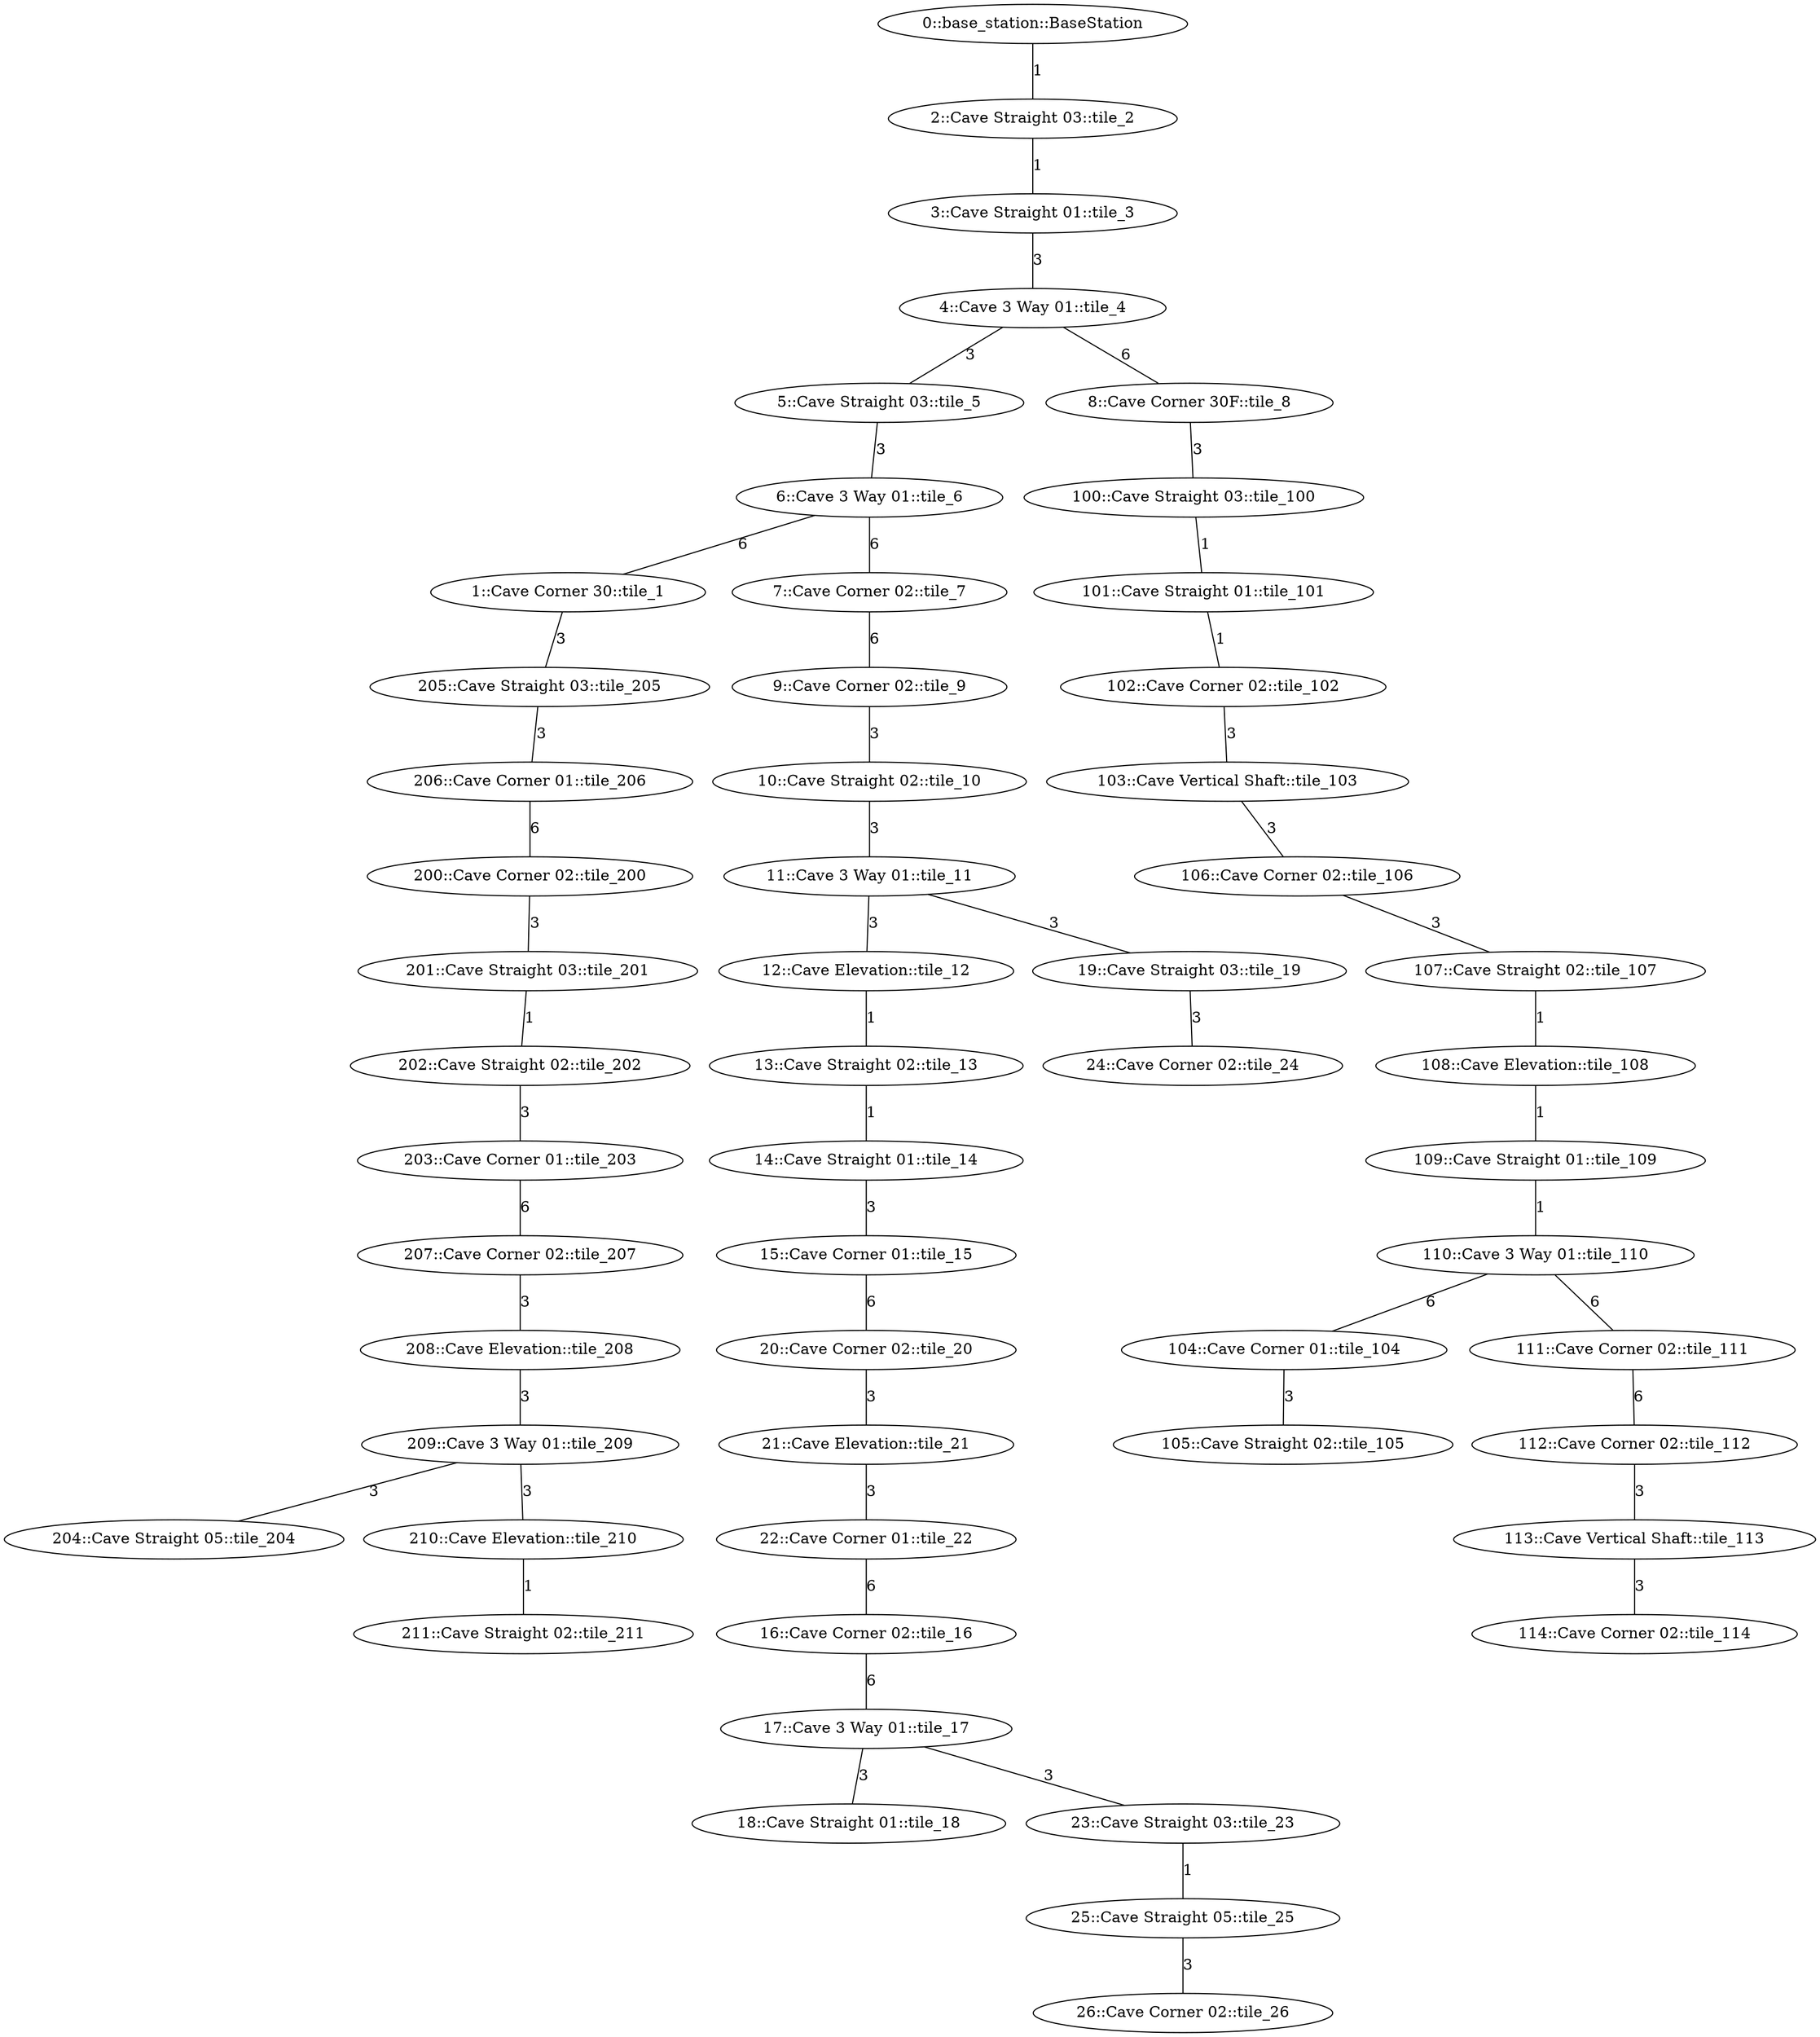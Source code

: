 /* Visibility graph for simple_cave_03 */
/* Generated with the generator.py script: */
/*   __main__.py simple_cave_03.tsv -\-graph-file simple_cave_03.dot -\-world-file simple_cave_03.sdf -\-world-name simple_cave_03 -\-scale_x 25 -\-scale_y 25 -\-cave -\-y0 25 -\-x0 0 -\-z0 0 -\-level_type row_col -\-levels_buf 5 */

graph {
  /* ==== Vertices ==== */

  /* Base station / Staging area */
  0   [label="0::base_station::BaseStation"];

  1   [label="1::Cave Corner 30::tile_1"];
  2   [label="2::Cave Straight 03::tile_2"];
  3   [label="3::Cave Straight 01::tile_3"];
  4   [label="4::Cave 3 Way 01::tile_4"];
  5   [label="5::Cave Straight 03::tile_5"];
  6   [label="6::Cave 3 Way 01::tile_6"];
  7   [label="7::Cave Corner 02::tile_7"];
  8   [label="8::Cave Corner 30F::tile_8"];
  9   [label="9::Cave Corner 02::tile_9"];
  10  [label="10::Cave Straight 02::tile_10"];
  11  [label="11::Cave 3 Way 01::tile_11"];
  12  [label="12::Cave Elevation::tile_12"];
  13  [label="13::Cave Straight 02::tile_13"];
  14  [label="14::Cave Straight 01::tile_14"];
  15  [label="15::Cave Corner 01::tile_15"];
  16  [label="16::Cave Corner 02::tile_16"];
  17  [label="17::Cave 3 Way 01::tile_17"];
  18  [label="18::Cave Straight 01::tile_18"];
  19  [label="19::Cave Straight 03::tile_19"];
  20  [label="20::Cave Corner 02::tile_20"];
  21  [label="21::Cave Elevation::tile_21"];
  22  [label="22::Cave Corner 01::tile_22"];
  23  [label="23::Cave Straight 03::tile_23"];
  24  [label="24::Cave Corner 02::tile_24"];
  25  [label="25::Cave Straight 05::tile_25"];
  26  [label="26::Cave Corner 02::tile_26"];

  100   [label="100::Cave Straight 03::tile_100"];
  101   [label="101::Cave Straight 01::tile_101"];
  102   [label="102::Cave Corner 02::tile_102"];
  103   [label="103::Cave Vertical Shaft::tile_103"];
  104   [label="104::Cave Corner 01::tile_104"];
  105   [label="105::Cave Straight 02::tile_105"];
  106   [label="106::Cave Corner 02::tile_106"];
  107   [label="107::Cave Straight 02::tile_107"];
  108   [label="108::Cave Elevation::tile_108"];
  109  [label="109::Cave Straight 01::tile_109"];
  110  [label="110::Cave 3 Way 01::tile_110"];
  111  [label="111::Cave Corner 02::tile_111"];
  112  [label="112::Cave Corner 02::tile_112"];
  113  [label="113::Cave Vertical Shaft::tile_113"];
  114  [label="114::Cave Corner 02::tile_114"];

  200   [label="200::Cave Corner 02::tile_200"];
  201   [label="201::Cave Straight 03::tile_201"];
  202   [label="202::Cave Straight 02::tile_202"];
  203   [label="203::Cave Corner 01::tile_203"];
  204   [label="204::Cave Straight 05::tile_204"];
  205   [label="205::Cave Straight 03::tile_205"];
  206   [label="206::Cave Corner 01::tile_206"];
  207   [label="207::Cave Corner 02::tile_207"];
  208   [label="208::Cave Elevation::tile_208"];
  209  [label="209::Cave 3 Way 01::tile_209"];
  210  [label="210::Cave Elevation::tile_210"];
  211  [label="211::Cave Straight 02::tile_211"];


  /* ==== Edges ==== */

  /* Base station */
  0  -- 2   [label=1];
  2  -- 3   [label=1];
  3  -- 4   [label=3];  /* Intersection */
  4  -- 5   [label=3];  /* Intersection */
  4  -- 8   [label=6];  /* Intersection */
  5  -- 6   [label=3];  /* Intersection */
  6  -- 7   [label=6];  /* Intersection */
  7  -- 9   [label=6];
  9  -- 10  [label=3];
  10 -- 11  [label=3];  /* Intersection */
  11 -- 12  [label=3];  /* Intersection */
  11 -- 19  [label=3];  /* Intersection */
  12 -- 13  [label=1];
  13 -- 14  [label=1];
  14 -- 15  [label=3];
  15 -- 20  [label=6];
  19 -- 24  [label=3];
  20 -- 21  [label=3];
  21 -- 22  [label=3];
  22 -- 16  [label=6];
  16 -- 17  [label=6];
  17 -- 18  [label=3];
  17 -- 23  [label=3];
  23 -- 25  [label=1];
  25 -- 26  [label=3];

  8  -- 100   [label=3];
  100  -- 101   [label=1];
  101  -- 102   [label=1];
  102  -- 103   [label=3];
  103  -- 106   [label=3];
  106  -- 107   [label=3];
  107  -- 108   [label=1];
  108  -- 109   [label=1];
  109  -- 110  [label=1];
  110 -- 111  [label=6];  /* Intersection */
  111 -- 112  [label=6];  /* Intersection */
  112 -- 113  [label=3];
  113 -- 114  [label=3];
  110 -- 104  [label=6];  /* Intersection */
  104 -- 105  [label=3];  /* Intersection */

  6  -- 1   [label=6];
  1  -- 205   [label=3];
  205  -- 206   [label=3];
  206  -- 200   [label=6];
  200  -- 201   [label=3];
  201  -- 202   [label=1];
  202  -- 203   [label=3];
  203  -- 207   [label=6];
  207  -- 208   [label=3];
  208  -- 209   [label=3];
  209  -- 204   [label=3];
  209  -- 210   [label=3];
  210  -- 211   [label=1];

}
